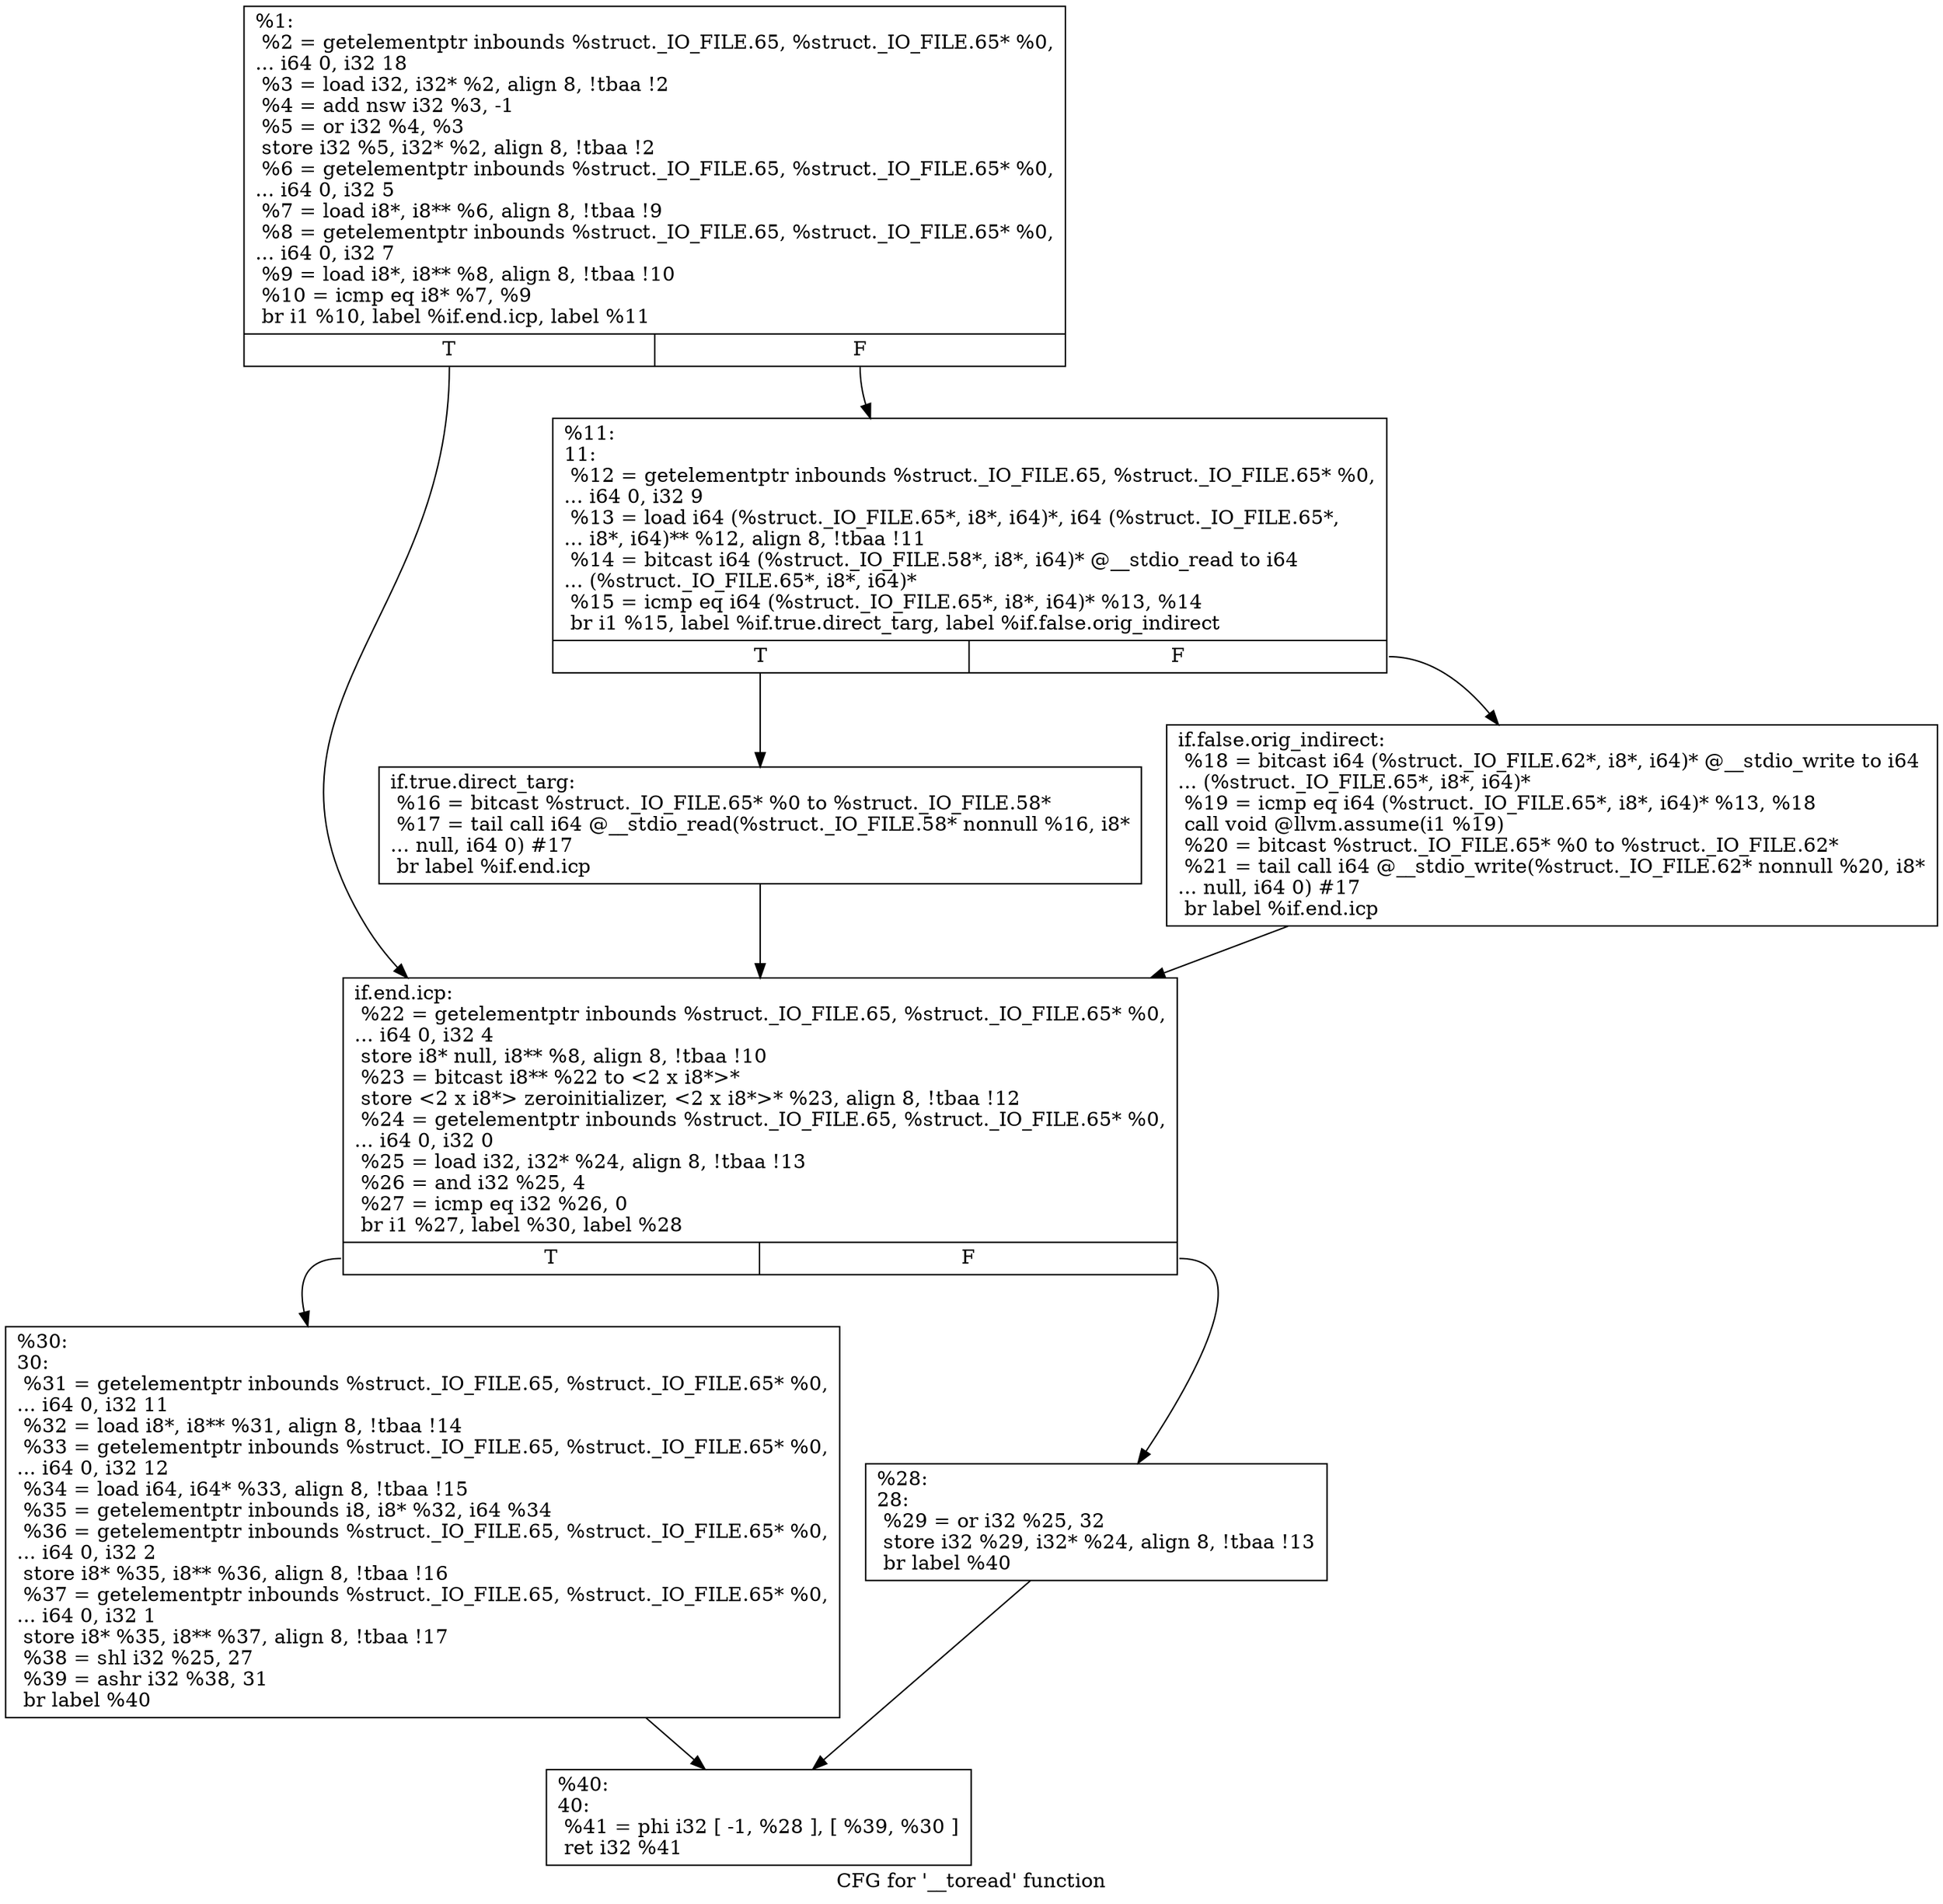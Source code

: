 digraph "CFG for '__toread' function" {
	label="CFG for '__toread' function";

	Node0x10ebcc0 [shape=record,label="{%1:\l  %2 = getelementptr inbounds %struct._IO_FILE.65, %struct._IO_FILE.65* %0,\l... i64 0, i32 18\l  %3 = load i32, i32* %2, align 8, !tbaa !2\l  %4 = add nsw i32 %3, -1\l  %5 = or i32 %4, %3\l  store i32 %5, i32* %2, align 8, !tbaa !2\l  %6 = getelementptr inbounds %struct._IO_FILE.65, %struct._IO_FILE.65* %0,\l... i64 0, i32 5\l  %7 = load i8*, i8** %6, align 8, !tbaa !9\l  %8 = getelementptr inbounds %struct._IO_FILE.65, %struct._IO_FILE.65* %0,\l... i64 0, i32 7\l  %9 = load i8*, i8** %8, align 8, !tbaa !10\l  %10 = icmp eq i8* %7, %9\l  br i1 %10, label %if.end.icp, label %11\l|{<s0>T|<s1>F}}"];
	Node0x10ebcc0:s0 -> Node0x10ebf40;
	Node0x10ebcc0:s1 -> Node0x10ebe50;
	Node0x10ebe50 [shape=record,label="{%11:\l11:                                               \l  %12 = getelementptr inbounds %struct._IO_FILE.65, %struct._IO_FILE.65* %0,\l... i64 0, i32 9\l  %13 = load i64 (%struct._IO_FILE.65*, i8*, i64)*, i64 (%struct._IO_FILE.65*,\l... i8*, i64)** %12, align 8, !tbaa !11\l  %14 = bitcast i64 (%struct._IO_FILE.58*, i8*, i64)* @__stdio_read to i64\l... (%struct._IO_FILE.65*, i8*, i64)*\l  %15 = icmp eq i64 (%struct._IO_FILE.65*, i8*, i64)* %13, %14\l  br i1 %15, label %if.true.direct_targ, label %if.false.orig_indirect\l|{<s0>T|<s1>F}}"];
	Node0x10ebe50:s0 -> Node0x10ebea0;
	Node0x10ebe50:s1 -> Node0x10ebef0;
	Node0x10ebea0 [shape=record,label="{if.true.direct_targ:                              \l  %16 = bitcast %struct._IO_FILE.65* %0 to %struct._IO_FILE.58*\l  %17 = tail call i64 @__stdio_read(%struct._IO_FILE.58* nonnull %16, i8*\l... null, i64 0) #17\l  br label %if.end.icp\l}"];
	Node0x10ebea0 -> Node0x10ebf40;
	Node0x10ebef0 [shape=record,label="{if.false.orig_indirect:                           \l  %18 = bitcast i64 (%struct._IO_FILE.62*, i8*, i64)* @__stdio_write to i64\l... (%struct._IO_FILE.65*, i8*, i64)*\l  %19 = icmp eq i64 (%struct._IO_FILE.65*, i8*, i64)* %13, %18\l  call void @llvm.assume(i1 %19)\l  %20 = bitcast %struct._IO_FILE.65* %0 to %struct._IO_FILE.62*\l  %21 = tail call i64 @__stdio_write(%struct._IO_FILE.62* nonnull %20, i8*\l... null, i64 0) #17\l  br label %if.end.icp\l}"];
	Node0x10ebef0 -> Node0x10ebf40;
	Node0x10ebf40 [shape=record,label="{if.end.icp:                                       \l  %22 = getelementptr inbounds %struct._IO_FILE.65, %struct._IO_FILE.65* %0,\l... i64 0, i32 4\l  store i8* null, i8** %8, align 8, !tbaa !10\l  %23 = bitcast i8** %22 to \<2 x i8*\>*\l  store \<2 x i8*\> zeroinitializer, \<2 x i8*\>* %23, align 8, !tbaa !12\l  %24 = getelementptr inbounds %struct._IO_FILE.65, %struct._IO_FILE.65* %0,\l... i64 0, i32 0\l  %25 = load i32, i32* %24, align 8, !tbaa !13\l  %26 = and i32 %25, 4\l  %27 = icmp eq i32 %26, 0\l  br i1 %27, label %30, label %28\l|{<s0>T|<s1>F}}"];
	Node0x10ebf40:s0 -> Node0x10ebfe0;
	Node0x10ebf40:s1 -> Node0x10ebf90;
	Node0x10ebf90 [shape=record,label="{%28:\l28:                                               \l  %29 = or i32 %25, 32\l  store i32 %29, i32* %24, align 8, !tbaa !13\l  br label %40\l}"];
	Node0x10ebf90 -> Node0x10ec030;
	Node0x10ebfe0 [shape=record,label="{%30:\l30:                                               \l  %31 = getelementptr inbounds %struct._IO_FILE.65, %struct._IO_FILE.65* %0,\l... i64 0, i32 11\l  %32 = load i8*, i8** %31, align 8, !tbaa !14\l  %33 = getelementptr inbounds %struct._IO_FILE.65, %struct._IO_FILE.65* %0,\l... i64 0, i32 12\l  %34 = load i64, i64* %33, align 8, !tbaa !15\l  %35 = getelementptr inbounds i8, i8* %32, i64 %34\l  %36 = getelementptr inbounds %struct._IO_FILE.65, %struct._IO_FILE.65* %0,\l... i64 0, i32 2\l  store i8* %35, i8** %36, align 8, !tbaa !16\l  %37 = getelementptr inbounds %struct._IO_FILE.65, %struct._IO_FILE.65* %0,\l... i64 0, i32 1\l  store i8* %35, i8** %37, align 8, !tbaa !17\l  %38 = shl i32 %25, 27\l  %39 = ashr i32 %38, 31\l  br label %40\l}"];
	Node0x10ebfe0 -> Node0x10ec030;
	Node0x10ec030 [shape=record,label="{%40:\l40:                                               \l  %41 = phi i32 [ -1, %28 ], [ %39, %30 ]\l  ret i32 %41\l}"];
}
